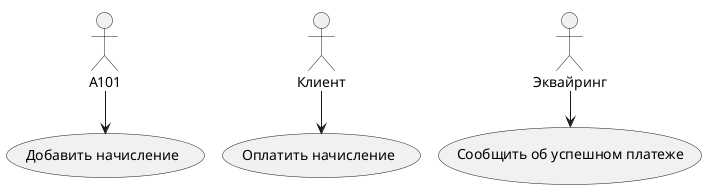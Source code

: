 @startuml
!pragma layout smetana

A101 --> (Добавить начисление)
Клиент --> (Оплатить начисление)
Эквайринг --> (Сообщить об успешном платеже)

@enduml

